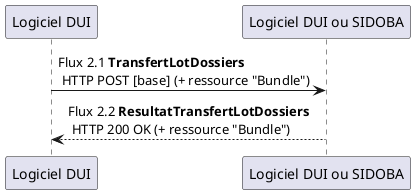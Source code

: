 @startuml

"Logiciel DUI" -> "Logiciel DUI ou SIDOBA" : Flux 2.1 **TransfertLotDossiers** \n HTTP POST [base] (+ ressource "Bundle")
"Logiciel DUI" <-- "Logiciel DUI ou SIDOBA" : Flux 2.2 **ResultatTransfertLotDossiers** \n HTTP 200 OK (+ ressource "Bundle")

@enduml

